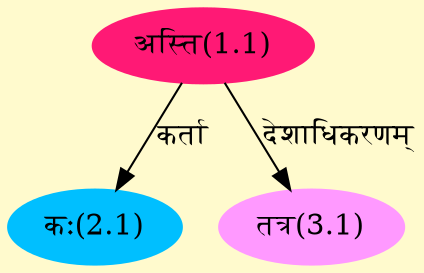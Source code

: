 digraph G{
rankdir=BT;
 compound=true;
 bgcolor="lemonchiffon1";
Node1_1 [style=filled, color="#FF1975" label = "अस्ति(1.1)"]
Node2_1 [style=filled, color="#00BFFF" label = "कः(2.1)"]
Node3_1 [style=filled, color="#FF99FF" label = "तत्र(3.1)"]
/* Start of Relations section */

Node2_1 -> Node1_1 [  label="कर्ता"  dir="back" ]
Node3_1 -> Node1_1 [  label="देशाधिकरणम्"  dir="back" ]
}
